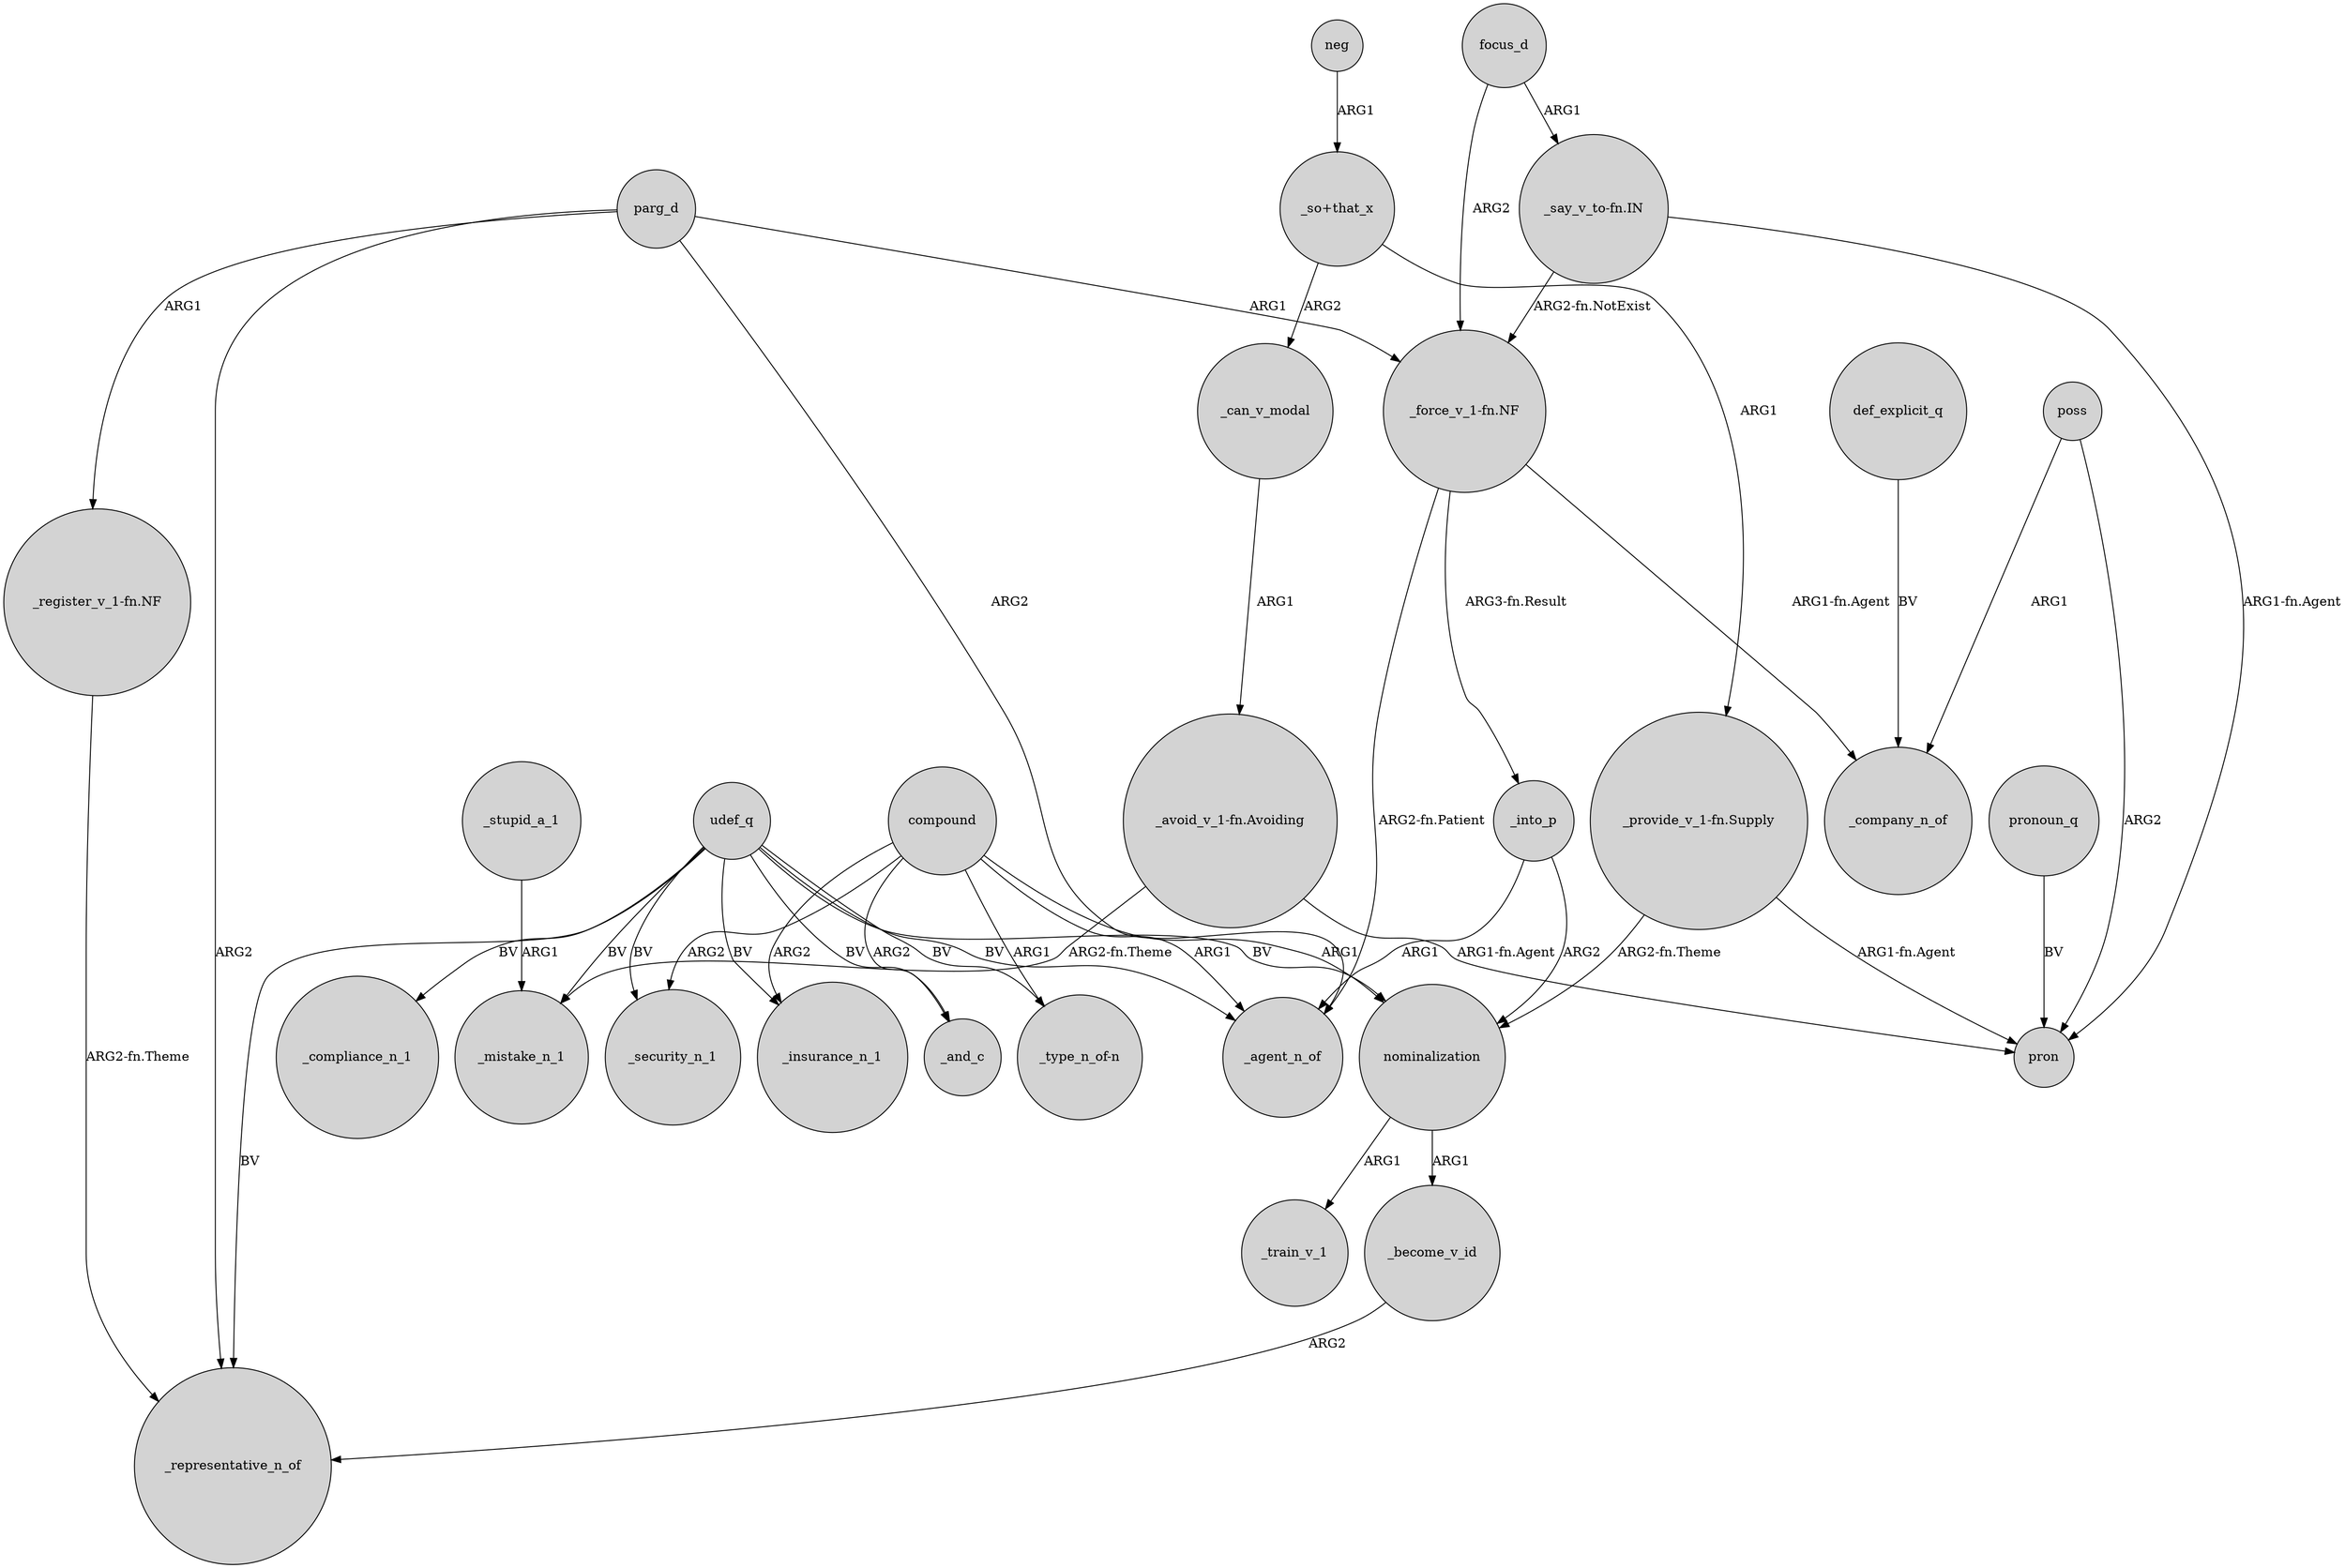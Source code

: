 digraph {
	node [shape=circle style=filled]
	_become_v_id -> _representative_n_of [label=ARG2]
	_into_p -> _agent_n_of [label=ARG1]
	"_provide_v_1-fn.Supply" -> pron [label="ARG1-fn.Agent"]
	"_avoid_v_1-fn.Avoiding" -> pron [label="ARG1-fn.Agent"]
	focus_d -> "_force_v_1-fn.NF" [label=ARG2]
	"_register_v_1-fn.NF" -> _representative_n_of [label="ARG2-fn.Theme"]
	compound -> _insurance_n_1 [label=ARG2]
	"_force_v_1-fn.NF" -> _agent_n_of [label="ARG2-fn.Patient"]
	poss -> pron [label=ARG2]
	udef_q -> "_type_n_of-n" [label=BV]
	compound -> "_type_n_of-n" [label=ARG1]
	udef_q -> _insurance_n_1 [label=BV]
	compound -> _security_n_1 [label=ARG2]
	_into_p -> nominalization [label=ARG2]
	udef_q -> _compliance_n_1 [label=BV]
	parg_d -> "_register_v_1-fn.NF" [label=ARG1]
	parg_d -> _agent_n_of [label=ARG2]
	parg_d -> _representative_n_of [label=ARG2]
	udef_q -> _mistake_n_1 [label=BV]
	udef_q -> _representative_n_of [label=BV]
	def_explicit_q -> _company_n_of [label=BV]
	pronoun_q -> pron [label=BV]
	compound -> _and_c [label=ARG2]
	udef_q -> _security_n_1 [label=BV]
	compound -> _agent_n_of [label=ARG1]
	"_force_v_1-fn.NF" -> _company_n_of [label="ARG1-fn.Agent"]
	"_so+that_x" -> "_provide_v_1-fn.Supply" [label=ARG1]
	_can_v_modal -> "_avoid_v_1-fn.Avoiding" [label=ARG1]
	"_so+that_x" -> _can_v_modal [label=ARG2]
	nominalization -> _train_v_1 [label=ARG1]
	parg_d -> "_force_v_1-fn.NF" [label=ARG1]
	udef_q -> nominalization [label=BV]
	"_say_v_to-fn.IN" -> pron [label="ARG1-fn.Agent"]
	nominalization -> _become_v_id [label=ARG1]
	poss -> _company_n_of [label=ARG1]
	"_avoid_v_1-fn.Avoiding" -> _mistake_n_1 [label="ARG2-fn.Theme"]
	_stupid_a_1 -> _mistake_n_1 [label=ARG1]
	udef_q -> _and_c [label=BV]
	compound -> nominalization [label=ARG1]
	"_provide_v_1-fn.Supply" -> nominalization [label="ARG2-fn.Theme"]
	neg -> "_so+that_x" [label=ARG1]
	focus_d -> "_say_v_to-fn.IN" [label=ARG1]
	"_force_v_1-fn.NF" -> _into_p [label="ARG3-fn.Result"]
	"_say_v_to-fn.IN" -> "_force_v_1-fn.NF" [label="ARG2-fn.NotExist"]
	udef_q -> _agent_n_of [label=BV]
}
